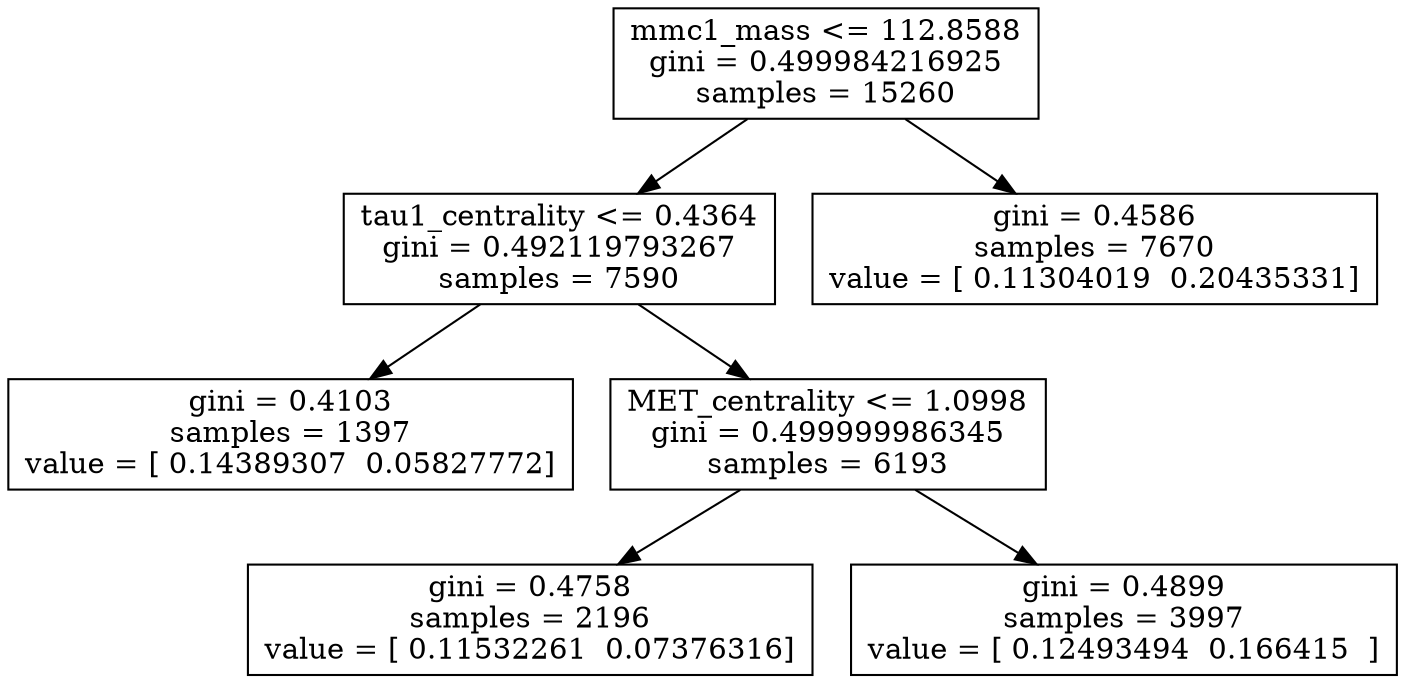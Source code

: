 digraph Tree {
0 [label="mmc1_mass <= 112.8588\ngini = 0.499984216925\nsamples = 15260", shape="box"] ;
1 [label="tau1_centrality <= 0.4364\ngini = 0.492119793267\nsamples = 7590", shape="box"] ;
0 -> 1 ;
2 [label="gini = 0.4103\nsamples = 1397\nvalue = [ 0.14389307  0.05827772]", shape="box"] ;
1 -> 2 ;
3 [label="MET_centrality <= 1.0998\ngini = 0.499999986345\nsamples = 6193", shape="box"] ;
1 -> 3 ;
4 [label="gini = 0.4758\nsamples = 2196\nvalue = [ 0.11532261  0.07376316]", shape="box"] ;
3 -> 4 ;
5 [label="gini = 0.4899\nsamples = 3997\nvalue = [ 0.12493494  0.166415  ]", shape="box"] ;
3 -> 5 ;
6 [label="gini = 0.4586\nsamples = 7670\nvalue = [ 0.11304019  0.20435331]", shape="box"] ;
0 -> 6 ;
}